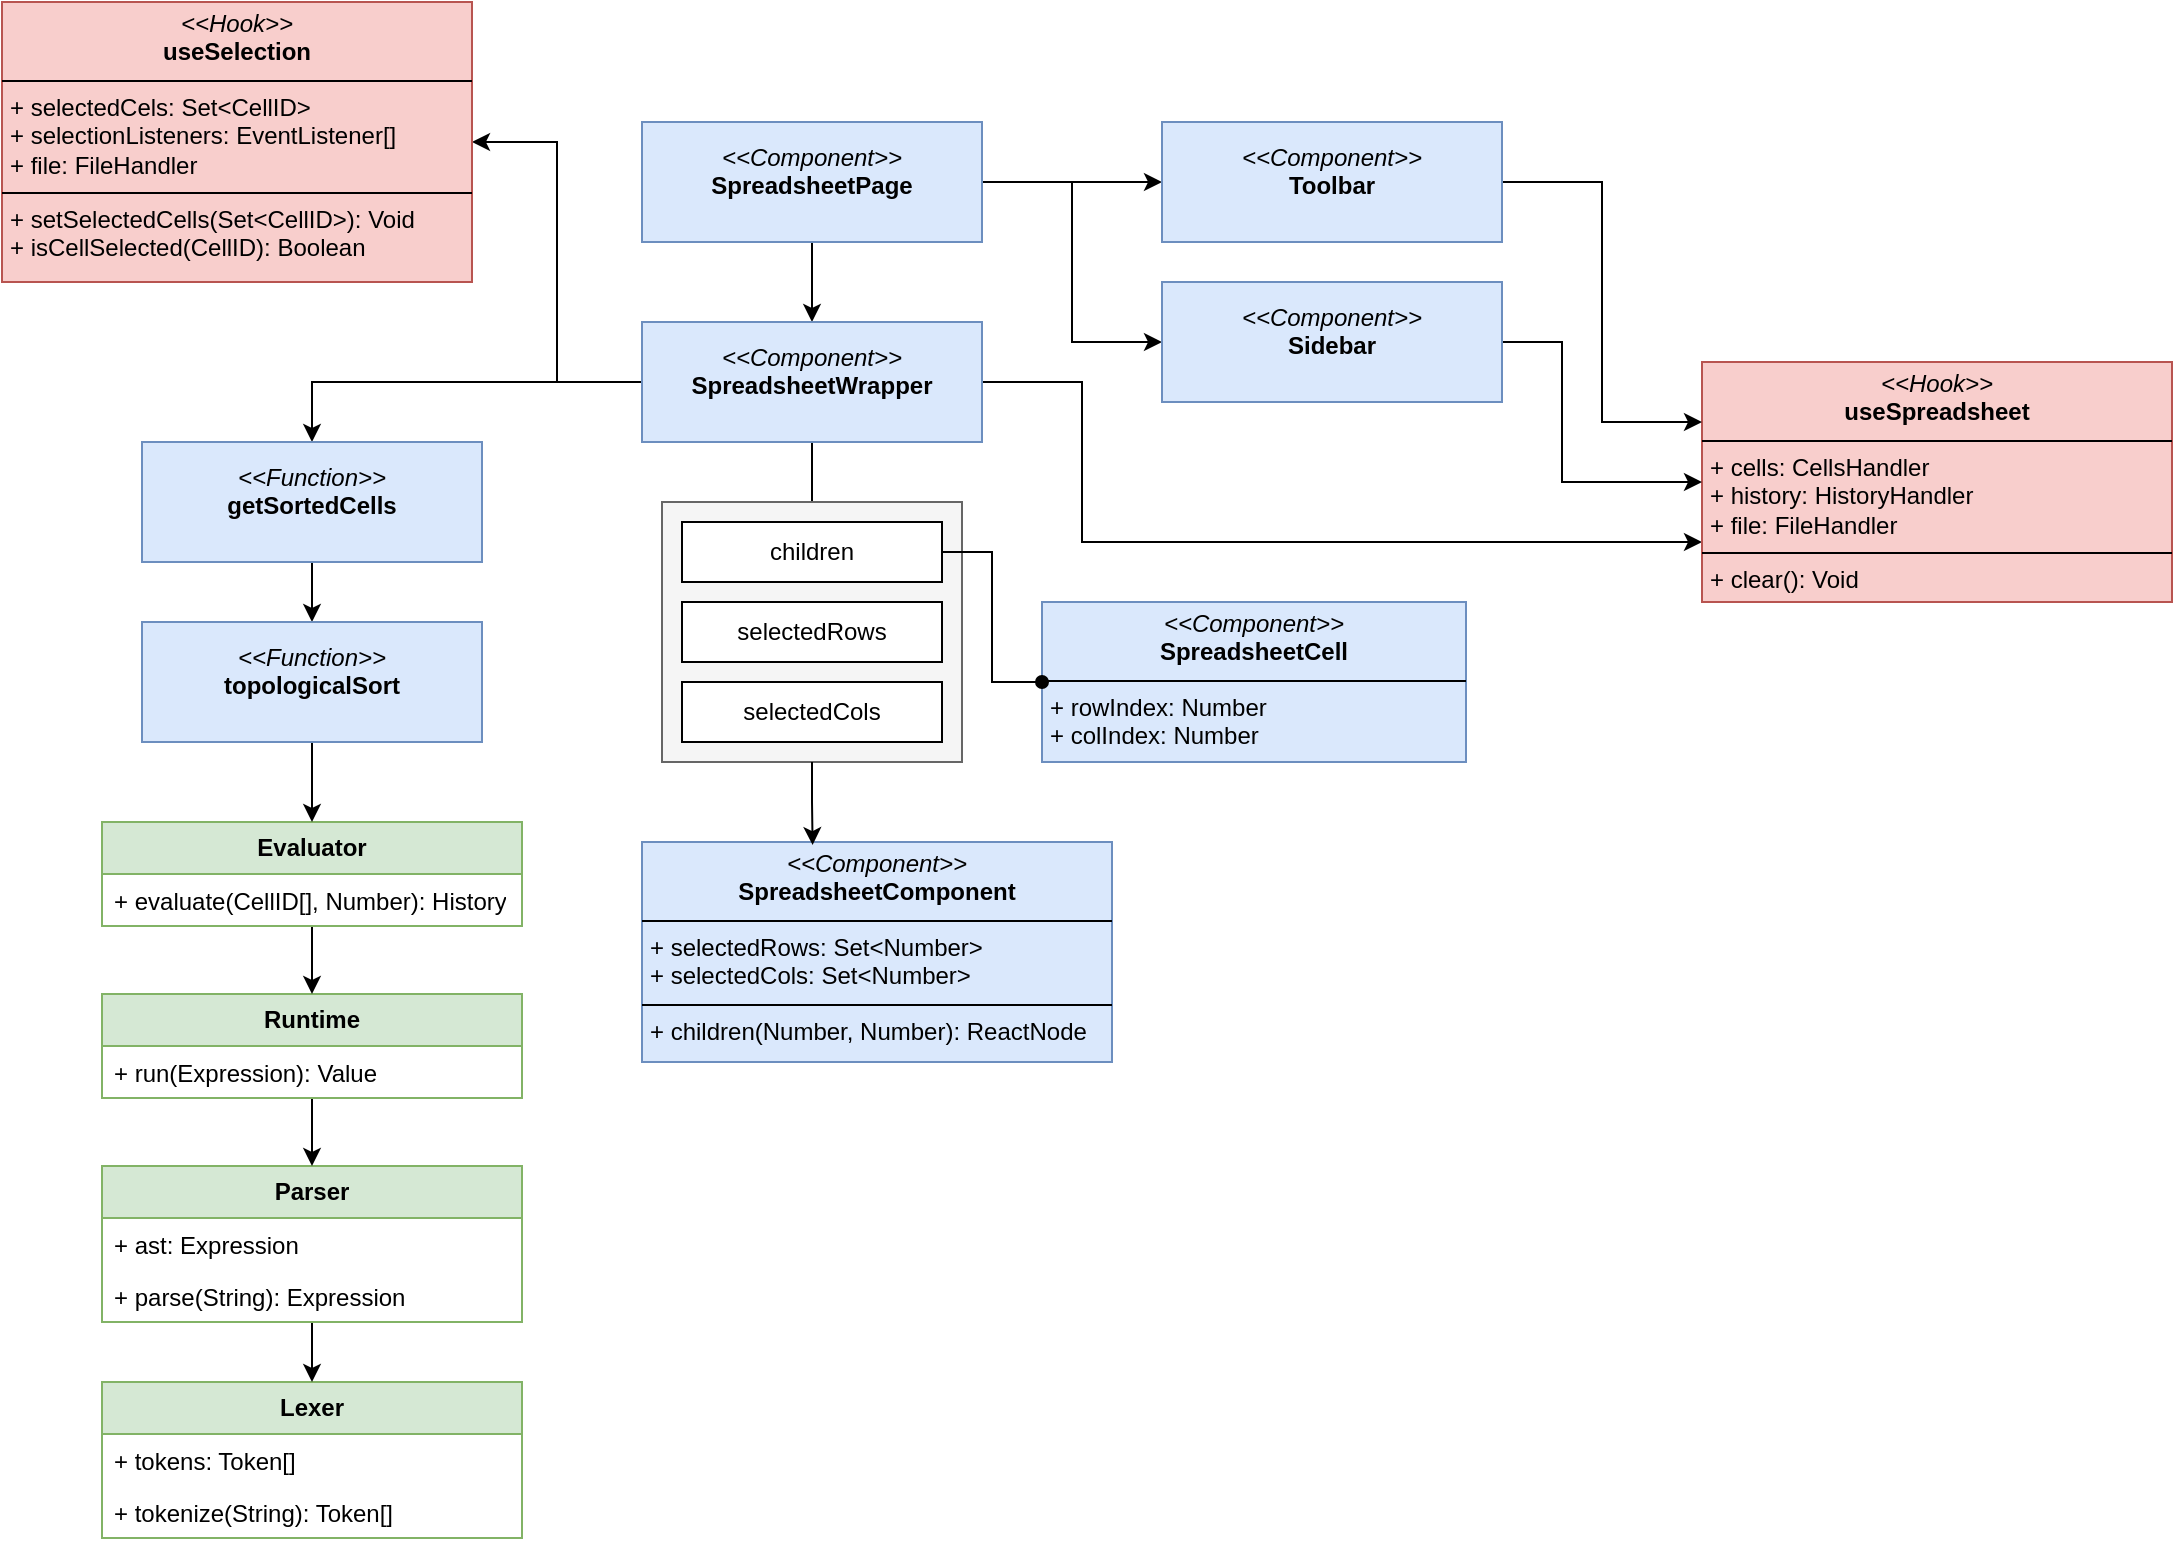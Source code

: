 <mxfile version="28.2.5">
  <diagram id="bJ2h2rBeApOk9wuypI2v" name="Page-1">
    <mxGraphModel dx="2207" dy="2024" grid="1" gridSize="10" guides="1" tooltips="1" connect="1" arrows="1" fold="1" page="1" pageScale="1" pageWidth="850" pageHeight="1100" math="0" shadow="0">
      <root>
        <mxCell id="0" />
        <mxCell id="1" parent="0" />
        <mxCell id="BT9CDqWoZ7SacNBzeMXs-53" value="&lt;p style=&quot;margin:0px;margin-top:4px;text-align:center;&quot;&gt;&lt;i&gt;&amp;lt;&amp;lt;Component&amp;gt;&amp;gt;&lt;/i&gt;&lt;br&gt;&lt;b&gt;SpreadsheetComponent&lt;/b&gt;&lt;/p&gt;&lt;hr size=&quot;1&quot; style=&quot;border-style:solid;&quot;&gt;&lt;p style=&quot;margin:0px;margin-left:4px;&quot;&gt;+ selectedRows: Set&amp;lt;Number&amp;gt;&lt;br&gt;+ selectedCols: Set&amp;lt;Number&amp;gt;&lt;/p&gt;&lt;hr size=&quot;1&quot; style=&quot;border-style:solid;&quot;&gt;&lt;p style=&quot;margin:0px;margin-left:4px;&quot;&gt;+ children(Number, Number): ReactNode&lt;br&gt;&lt;/p&gt;" style="verticalAlign=top;align=left;overflow=fill;html=1;whiteSpace=wrap;fillColor=#dae8fc;strokeColor=#6c8ebf;" vertex="1" parent="1">
          <mxGeometry x="40" y="400" width="235" height="110" as="geometry" />
        </mxCell>
        <mxCell id="BT9CDqWoZ7SacNBzeMXs-64" style="edgeStyle=orthogonalEdgeStyle;rounded=0;orthogonalLoop=1;jettySize=auto;html=1;entryX=0.5;entryY=0;entryDx=0;entryDy=0;" edge="1" parent="1" source="BT9CDqWoZ7SacNBzeMXs-62" target="BT9CDqWoZ7SacNBzeMXs-63">
          <mxGeometry relative="1" as="geometry" />
        </mxCell>
        <mxCell id="BT9CDqWoZ7SacNBzeMXs-79" style="edgeStyle=orthogonalEdgeStyle;rounded=0;orthogonalLoop=1;jettySize=auto;html=1;entryX=0;entryY=0.5;entryDx=0;entryDy=0;" edge="1" parent="1" source="BT9CDqWoZ7SacNBzeMXs-62" target="BT9CDqWoZ7SacNBzeMXs-77">
          <mxGeometry relative="1" as="geometry" />
        </mxCell>
        <mxCell id="BT9CDqWoZ7SacNBzeMXs-80" style="edgeStyle=orthogonalEdgeStyle;rounded=0;orthogonalLoop=1;jettySize=auto;html=1;entryX=0;entryY=0.5;entryDx=0;entryDy=0;" edge="1" parent="1" source="BT9CDqWoZ7SacNBzeMXs-62" target="BT9CDqWoZ7SacNBzeMXs-78">
          <mxGeometry relative="1" as="geometry" />
        </mxCell>
        <mxCell id="BT9CDqWoZ7SacNBzeMXs-62" value="&lt;p style=&quot;margin: 4px 0px 0px;&quot;&gt;&lt;i&gt;&amp;lt;&amp;lt;Component&amp;gt;&amp;gt;&lt;/i&gt;&lt;br&gt;&lt;b&gt;SpreadsheetPage&lt;/b&gt;&lt;/p&gt;&lt;p style=&quot;margin: 0px 0px 0px 4px;&quot;&gt;&lt;br&gt;&lt;/p&gt;" style="html=1;whiteSpace=wrap;fillColor=#dae8fc;strokeColor=#6c8ebf;" vertex="1" parent="1">
          <mxGeometry x="40" y="40" width="170" height="60" as="geometry" />
        </mxCell>
        <mxCell id="BT9CDqWoZ7SacNBzeMXs-72" style="edgeStyle=orthogonalEdgeStyle;rounded=0;orthogonalLoop=1;jettySize=auto;html=1;entryX=0.5;entryY=0;entryDx=0;entryDy=0;endArrow=none;endFill=0;" edge="1" parent="1" source="BT9CDqWoZ7SacNBzeMXs-63" target="BT9CDqWoZ7SacNBzeMXs-68">
          <mxGeometry relative="1" as="geometry" />
        </mxCell>
        <mxCell id="BT9CDqWoZ7SacNBzeMXs-83" style="edgeStyle=orthogonalEdgeStyle;rounded=0;orthogonalLoop=1;jettySize=auto;html=1;entryX=0;entryY=0.75;entryDx=0;entryDy=0;" edge="1" parent="1" source="BT9CDqWoZ7SacNBzeMXs-63" target="BT9CDqWoZ7SacNBzeMXs-76">
          <mxGeometry relative="1" as="geometry">
            <Array as="points">
              <mxPoint x="260" y="170" />
              <mxPoint x="260" y="250" />
            </Array>
          </mxGeometry>
        </mxCell>
        <mxCell id="BT9CDqWoZ7SacNBzeMXs-111" style="edgeStyle=orthogonalEdgeStyle;rounded=0;orthogonalLoop=1;jettySize=auto;html=1;entryX=1;entryY=0.5;entryDx=0;entryDy=0;" edge="1" parent="1" source="BT9CDqWoZ7SacNBzeMXs-63" target="BT9CDqWoZ7SacNBzeMXs-109">
          <mxGeometry relative="1" as="geometry" />
        </mxCell>
        <mxCell id="BT9CDqWoZ7SacNBzeMXs-115" style="edgeStyle=orthogonalEdgeStyle;rounded=0;orthogonalLoop=1;jettySize=auto;html=1;entryX=0.5;entryY=0;entryDx=0;entryDy=0;" edge="1" parent="1" source="BT9CDqWoZ7SacNBzeMXs-63" target="BT9CDqWoZ7SacNBzeMXs-112">
          <mxGeometry relative="1" as="geometry" />
        </mxCell>
        <mxCell id="BT9CDqWoZ7SacNBzeMXs-63" value="&lt;p style=&quot;margin: 4px 0px 0px;&quot;&gt;&lt;i&gt;&amp;lt;&amp;lt;Component&amp;gt;&amp;gt;&lt;/i&gt;&lt;br&gt;&lt;b&gt;SpreadsheetWrapper&lt;/b&gt;&lt;/p&gt;&lt;p style=&quot;margin: 0px 0px 0px 4px;&quot;&gt;&lt;br&gt;&lt;/p&gt;" style="html=1;whiteSpace=wrap;fillColor=#dae8fc;strokeColor=#6c8ebf;" vertex="1" parent="1">
          <mxGeometry x="40" y="140" width="170" height="60" as="geometry" />
        </mxCell>
        <mxCell id="BT9CDqWoZ7SacNBzeMXs-68" value="" style="html=1;whiteSpace=wrap;fillColor=#f5f5f5;fontColor=#333333;strokeColor=#666666;" vertex="1" parent="1">
          <mxGeometry x="50" y="230" width="150" height="130" as="geometry" />
        </mxCell>
        <mxCell id="BT9CDqWoZ7SacNBzeMXs-69" value="children" style="html=1;whiteSpace=wrap;" vertex="1" parent="1">
          <mxGeometry x="60" y="240" width="130" height="30" as="geometry" />
        </mxCell>
        <mxCell id="BT9CDqWoZ7SacNBzeMXs-70" value="&lt;p style=&quot;margin:0px;margin-top:4px;text-align:center;&quot;&gt;&lt;i&gt;&amp;lt;&amp;lt;Component&amp;gt;&amp;gt;&lt;/i&gt;&lt;br&gt;&lt;b&gt;SpreadsheetCell&lt;/b&gt;&lt;/p&gt;&lt;hr size=&quot;1&quot; style=&quot;border-style:solid;&quot;&gt;&lt;p style=&quot;margin:0px;margin-left:4px;&quot;&gt;+ rowIndex: Number&lt;br&gt;+ colIndex: Number&lt;/p&gt;" style="verticalAlign=top;align=left;overflow=fill;html=1;whiteSpace=wrap;fillColor=#dae8fc;strokeColor=#6c8ebf;" vertex="1" parent="1">
          <mxGeometry x="240" y="280" width="212" height="80" as="geometry" />
        </mxCell>
        <mxCell id="BT9CDqWoZ7SacNBzeMXs-73" style="edgeStyle=orthogonalEdgeStyle;rounded=0;orthogonalLoop=1;jettySize=auto;html=1;entryX=0.363;entryY=0.014;entryDx=0;entryDy=0;entryPerimeter=0;" edge="1" parent="1" source="BT9CDqWoZ7SacNBzeMXs-68" target="BT9CDqWoZ7SacNBzeMXs-53">
          <mxGeometry relative="1" as="geometry" />
        </mxCell>
        <mxCell id="BT9CDqWoZ7SacNBzeMXs-74" value="selectedRows" style="html=1;whiteSpace=wrap;" vertex="1" parent="1">
          <mxGeometry x="60" y="280" width="130" height="30" as="geometry" />
        </mxCell>
        <mxCell id="BT9CDqWoZ7SacNBzeMXs-75" value="selectedCols" style="html=1;whiteSpace=wrap;" vertex="1" parent="1">
          <mxGeometry x="60" y="320" width="130" height="30" as="geometry" />
        </mxCell>
        <mxCell id="BT9CDqWoZ7SacNBzeMXs-76" value="&lt;p style=&quot;margin:0px;margin-top:4px;text-align:center;&quot;&gt;&lt;i&gt;&amp;lt;&amp;lt;Hook&amp;gt;&amp;gt;&lt;/i&gt;&lt;br&gt;&lt;b&gt;useSpreadsheet&lt;/b&gt;&lt;/p&gt;&lt;hr size=&quot;1&quot; style=&quot;border-style:solid;&quot;&gt;&lt;p style=&quot;margin:0px;margin-left:4px;&quot;&gt;+ cells: CellsHandler&lt;br&gt;+ history: HistoryHandler&lt;/p&gt;&lt;p style=&quot;margin:0px;margin-left:4px;&quot;&gt;+ file: FileHandler&lt;/p&gt;&lt;hr size=&quot;1&quot; style=&quot;border-style:solid;&quot;&gt;&lt;p style=&quot;margin:0px;margin-left:4px;&quot;&gt;+ clear(): Void&lt;br&gt;&lt;/p&gt;" style="verticalAlign=top;align=left;overflow=fill;html=1;whiteSpace=wrap;fillColor=#f8cecc;strokeColor=#b85450;" vertex="1" parent="1">
          <mxGeometry x="570" y="160" width="235" height="120" as="geometry" />
        </mxCell>
        <mxCell id="BT9CDqWoZ7SacNBzeMXs-81" style="edgeStyle=orthogonalEdgeStyle;rounded=0;orthogonalLoop=1;jettySize=auto;html=1;entryX=0;entryY=0.25;entryDx=0;entryDy=0;" edge="1" parent="1" source="BT9CDqWoZ7SacNBzeMXs-77" target="BT9CDqWoZ7SacNBzeMXs-76">
          <mxGeometry relative="1" as="geometry" />
        </mxCell>
        <mxCell id="BT9CDqWoZ7SacNBzeMXs-77" value="&lt;p style=&quot;margin: 4px 0px 0px;&quot;&gt;&lt;i&gt;&amp;lt;&amp;lt;Component&amp;gt;&amp;gt;&lt;/i&gt;&lt;br&gt;&lt;b&gt;Toolbar&lt;/b&gt;&lt;/p&gt;&lt;p style=&quot;margin: 0px 0px 0px 4px;&quot;&gt;&lt;br&gt;&lt;/p&gt;" style="html=1;whiteSpace=wrap;fillColor=#dae8fc;strokeColor=#6c8ebf;" vertex="1" parent="1">
          <mxGeometry x="300" y="40" width="170" height="60" as="geometry" />
        </mxCell>
        <mxCell id="BT9CDqWoZ7SacNBzeMXs-82" style="edgeStyle=orthogonalEdgeStyle;rounded=0;orthogonalLoop=1;jettySize=auto;html=1;entryX=0;entryY=0.5;entryDx=0;entryDy=0;" edge="1" parent="1" source="BT9CDqWoZ7SacNBzeMXs-78" target="BT9CDqWoZ7SacNBzeMXs-76">
          <mxGeometry relative="1" as="geometry">
            <Array as="points">
              <mxPoint x="500" y="150" />
              <mxPoint x="500" y="220" />
            </Array>
          </mxGeometry>
        </mxCell>
        <mxCell id="BT9CDqWoZ7SacNBzeMXs-78" value="&lt;p style=&quot;margin: 4px 0px 0px;&quot;&gt;&lt;i&gt;&amp;lt;&amp;lt;Component&amp;gt;&amp;gt;&lt;/i&gt;&lt;br&gt;&lt;b&gt;Sidebar&lt;/b&gt;&lt;/p&gt;&lt;p style=&quot;margin: 0px 0px 0px 4px;&quot;&gt;&lt;br&gt;&lt;/p&gt;" style="html=1;whiteSpace=wrap;fillColor=#dae8fc;strokeColor=#6c8ebf;" vertex="1" parent="1">
          <mxGeometry x="300" y="120" width="170" height="60" as="geometry" />
        </mxCell>
        <mxCell id="BT9CDqWoZ7SacNBzeMXs-71" style="edgeStyle=orthogonalEdgeStyle;rounded=0;orthogonalLoop=1;jettySize=auto;html=1;entryX=0;entryY=0.5;entryDx=0;entryDy=0;endArrow=oval;endFill=1;exitX=1;exitY=0.5;exitDx=0;exitDy=0;" edge="1" parent="1" source="BT9CDqWoZ7SacNBzeMXs-69" target="BT9CDqWoZ7SacNBzeMXs-70">
          <mxGeometry relative="1" as="geometry" />
        </mxCell>
        <mxCell id="BT9CDqWoZ7SacNBzeMXs-89" value="&lt;b&gt;Lexer&lt;/b&gt;" style="swimlane;fontStyle=0;childLayout=stackLayout;horizontal=1;startSize=26;fillColor=#d5e8d4;horizontalStack=0;resizeParent=1;resizeParentMax=0;resizeLast=0;collapsible=1;marginBottom=0;whiteSpace=wrap;html=1;strokeColor=#82b366;" vertex="1" parent="1">
          <mxGeometry x="-230" y="670" width="210" height="78" as="geometry" />
        </mxCell>
        <mxCell id="BT9CDqWoZ7SacNBzeMXs-90" value="+ tokens: Token[]" style="text;strokeColor=none;fillColor=none;align=left;verticalAlign=top;spacingLeft=4;spacingRight=4;overflow=hidden;rotatable=0;points=[[0,0.5],[1,0.5]];portConstraint=eastwest;whiteSpace=wrap;html=1;" vertex="1" parent="BT9CDqWoZ7SacNBzeMXs-89">
          <mxGeometry y="26" width="210" height="26" as="geometry" />
        </mxCell>
        <mxCell id="BT9CDqWoZ7SacNBzeMXs-91" value="+ tokenize(String): Token[]" style="text;strokeColor=none;fillColor=none;align=left;verticalAlign=top;spacingLeft=4;spacingRight=4;overflow=hidden;rotatable=0;points=[[0,0.5],[1,0.5]];portConstraint=eastwest;whiteSpace=wrap;html=1;" vertex="1" parent="BT9CDqWoZ7SacNBzeMXs-89">
          <mxGeometry y="52" width="210" height="26" as="geometry" />
        </mxCell>
        <mxCell id="BT9CDqWoZ7SacNBzeMXs-101" style="edgeStyle=orthogonalEdgeStyle;rounded=0;orthogonalLoop=1;jettySize=auto;html=1;" edge="1" parent="1" source="BT9CDqWoZ7SacNBzeMXs-93" target="BT9CDqWoZ7SacNBzeMXs-89">
          <mxGeometry relative="1" as="geometry" />
        </mxCell>
        <mxCell id="BT9CDqWoZ7SacNBzeMXs-93" value="&lt;b&gt;Parser&lt;/b&gt;" style="swimlane;fontStyle=0;childLayout=stackLayout;horizontal=1;startSize=26;fillColor=#d5e8d4;horizontalStack=0;resizeParent=1;resizeParentMax=0;resizeLast=0;collapsible=1;marginBottom=0;whiteSpace=wrap;html=1;strokeColor=#82b366;" vertex="1" parent="1">
          <mxGeometry x="-230" y="562" width="210" height="78" as="geometry" />
        </mxCell>
        <mxCell id="BT9CDqWoZ7SacNBzeMXs-94" value="+ ast: Expression" style="text;strokeColor=none;fillColor=none;align=left;verticalAlign=top;spacingLeft=4;spacingRight=4;overflow=hidden;rotatable=0;points=[[0,0.5],[1,0.5]];portConstraint=eastwest;whiteSpace=wrap;html=1;" vertex="1" parent="BT9CDqWoZ7SacNBzeMXs-93">
          <mxGeometry y="26" width="210" height="26" as="geometry" />
        </mxCell>
        <mxCell id="BT9CDqWoZ7SacNBzeMXs-95" value="+ parse(String): Expression" style="text;strokeColor=none;fillColor=none;align=left;verticalAlign=top;spacingLeft=4;spacingRight=4;overflow=hidden;rotatable=0;points=[[0,0.5],[1,0.5]];portConstraint=eastwest;whiteSpace=wrap;html=1;" vertex="1" parent="BT9CDqWoZ7SacNBzeMXs-93">
          <mxGeometry y="52" width="210" height="26" as="geometry" />
        </mxCell>
        <mxCell id="BT9CDqWoZ7SacNBzeMXs-102" style="edgeStyle=orthogonalEdgeStyle;rounded=0;orthogonalLoop=1;jettySize=auto;html=1;entryX=0.5;entryY=0;entryDx=0;entryDy=0;" edge="1" parent="1" source="BT9CDqWoZ7SacNBzeMXs-96" target="BT9CDqWoZ7SacNBzeMXs-93">
          <mxGeometry relative="1" as="geometry" />
        </mxCell>
        <mxCell id="BT9CDqWoZ7SacNBzeMXs-96" value="&lt;b&gt;Runtime&lt;/b&gt;" style="swimlane;fontStyle=0;childLayout=stackLayout;horizontal=1;startSize=26;fillColor=#d5e8d4;horizontalStack=0;resizeParent=1;resizeParentMax=0;resizeLast=0;collapsible=1;marginBottom=0;whiteSpace=wrap;html=1;strokeColor=#82b366;" vertex="1" parent="1">
          <mxGeometry x="-230" y="476" width="210" height="52" as="geometry" />
        </mxCell>
        <mxCell id="BT9CDqWoZ7SacNBzeMXs-98" value="+ run(Expression): Value" style="text;strokeColor=none;fillColor=none;align=left;verticalAlign=top;spacingLeft=4;spacingRight=4;overflow=hidden;rotatable=0;points=[[0,0.5],[1,0.5]];portConstraint=eastwest;whiteSpace=wrap;html=1;" vertex="1" parent="BT9CDqWoZ7SacNBzeMXs-96">
          <mxGeometry y="26" width="210" height="26" as="geometry" />
        </mxCell>
        <mxCell id="BT9CDqWoZ7SacNBzeMXs-105" style="edgeStyle=orthogonalEdgeStyle;rounded=0;orthogonalLoop=1;jettySize=auto;html=1;" edge="1" parent="1" source="BT9CDqWoZ7SacNBzeMXs-99" target="BT9CDqWoZ7SacNBzeMXs-96">
          <mxGeometry relative="1" as="geometry" />
        </mxCell>
        <mxCell id="BT9CDqWoZ7SacNBzeMXs-99" value="&lt;b&gt;Evaluator&lt;/b&gt;" style="swimlane;fontStyle=0;childLayout=stackLayout;horizontal=1;startSize=26;fillColor=#d5e8d4;horizontalStack=0;resizeParent=1;resizeParentMax=0;resizeLast=0;collapsible=1;marginBottom=0;whiteSpace=wrap;html=1;strokeColor=#82b366;" vertex="1" parent="1">
          <mxGeometry x="-230" y="390" width="210" height="52" as="geometry" />
        </mxCell>
        <mxCell id="BT9CDqWoZ7SacNBzeMXs-100" value="+ evaluate(CellID[], Number): History" style="text;strokeColor=none;fillColor=none;align=left;verticalAlign=top;spacingLeft=4;spacingRight=4;overflow=hidden;rotatable=0;points=[[0,0.5],[1,0.5]];portConstraint=eastwest;whiteSpace=wrap;html=1;" vertex="1" parent="BT9CDqWoZ7SacNBzeMXs-99">
          <mxGeometry y="26" width="210" height="26" as="geometry" />
        </mxCell>
        <mxCell id="BT9CDqWoZ7SacNBzeMXs-109" value="&lt;p style=&quot;margin:0px;margin-top:4px;text-align:center;&quot;&gt;&lt;i&gt;&amp;lt;&amp;lt;Hook&amp;gt;&amp;gt;&lt;/i&gt;&lt;br&gt;&lt;b&gt;useSelection&lt;/b&gt;&lt;/p&gt;&lt;hr size=&quot;1&quot; style=&quot;border-style:solid;&quot;&gt;&lt;p style=&quot;margin:0px;margin-left:4px;&quot;&gt;+ selectedCels: Set&amp;lt;CellID&amp;gt;&lt;br&gt;+ selectionListeners: EventListener[]&lt;/p&gt;&lt;p style=&quot;margin:0px;margin-left:4px;&quot;&gt;+ file: FileHandler&lt;/p&gt;&lt;hr size=&quot;1&quot; style=&quot;border-style:solid;&quot;&gt;&lt;p style=&quot;margin:0px;margin-left:4px;&quot;&gt;+ setSelectedCells(Set&amp;lt;CellID&amp;gt;): Void&lt;/p&gt;&lt;p style=&quot;margin:0px;margin-left:4px;&quot;&gt;+ isCellSelected(CellID): Boolean&lt;br&gt;&lt;/p&gt;" style="verticalAlign=top;align=left;overflow=fill;html=1;whiteSpace=wrap;fillColor=#f8cecc;strokeColor=#b85450;" vertex="1" parent="1">
          <mxGeometry x="-280" y="-20" width="235" height="140" as="geometry" />
        </mxCell>
        <mxCell id="BT9CDqWoZ7SacNBzeMXs-114" style="edgeStyle=orthogonalEdgeStyle;rounded=0;orthogonalLoop=1;jettySize=auto;html=1;entryX=0.5;entryY=0;entryDx=0;entryDy=0;" edge="1" parent="1" source="BT9CDqWoZ7SacNBzeMXs-112" target="BT9CDqWoZ7SacNBzeMXs-113">
          <mxGeometry relative="1" as="geometry" />
        </mxCell>
        <mxCell id="BT9CDqWoZ7SacNBzeMXs-112" value="&lt;p style=&quot;margin: 4px 0px 0px;&quot;&gt;&lt;i&gt;&amp;lt;&amp;lt;Function&amp;gt;&amp;gt;&lt;/i&gt;&lt;br&gt;&lt;b&gt;getSortedCells&lt;/b&gt;&lt;/p&gt;&lt;p style=&quot;margin: 0px 0px 0px 4px;&quot;&gt;&lt;br&gt;&lt;/p&gt;" style="html=1;whiteSpace=wrap;fillColor=#dae8fc;strokeColor=#6c8ebf;" vertex="1" parent="1">
          <mxGeometry x="-210" y="200" width="170" height="60" as="geometry" />
        </mxCell>
        <mxCell id="BT9CDqWoZ7SacNBzeMXs-116" style="edgeStyle=orthogonalEdgeStyle;rounded=0;orthogonalLoop=1;jettySize=auto;html=1;entryX=0.5;entryY=0;entryDx=0;entryDy=0;" edge="1" parent="1" source="BT9CDqWoZ7SacNBzeMXs-113" target="BT9CDqWoZ7SacNBzeMXs-99">
          <mxGeometry relative="1" as="geometry" />
        </mxCell>
        <mxCell id="BT9CDqWoZ7SacNBzeMXs-113" value="&lt;p style=&quot;margin: 4px 0px 0px;&quot;&gt;&lt;i&gt;&amp;lt;&amp;lt;Function&amp;gt;&amp;gt;&lt;/i&gt;&lt;br&gt;&lt;b&gt;topologicalSort&lt;/b&gt;&lt;/p&gt;&lt;p style=&quot;margin: 0px 0px 0px 4px;&quot;&gt;&lt;br&gt;&lt;/p&gt;" style="html=1;whiteSpace=wrap;fillColor=#dae8fc;strokeColor=#6c8ebf;" vertex="1" parent="1">
          <mxGeometry x="-210" y="290" width="170" height="60" as="geometry" />
        </mxCell>
      </root>
    </mxGraphModel>
  </diagram>
</mxfile>
